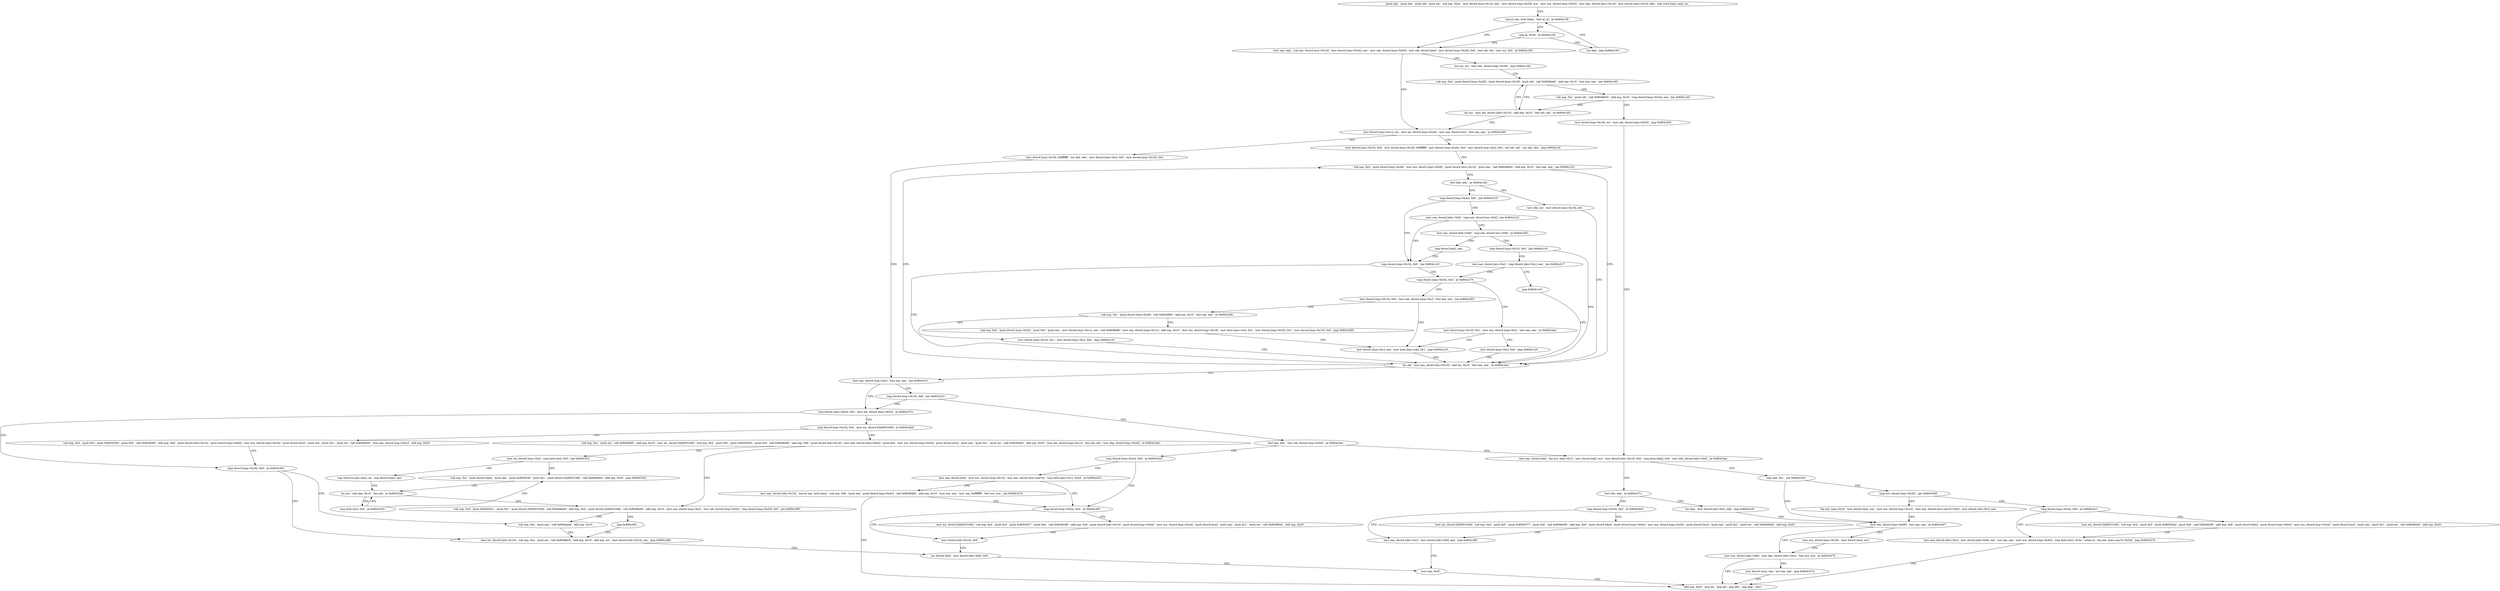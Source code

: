 digraph "func" {
"134529248" [label = "'push ebp', 'push ebx', 'push edi', 'push esi', 'sub esp, 0x2c', 'mov dword [esp+0x14], edx', 'mov dword [esp+0x28], ecx', 'mov ecx, dword [esp+0x50]', 'mov ebp, dword [ecx+0x14]', 'mov dword [esp+0x10], ebp', 'nop word [eax+eax], ax', " ]
"134529280" [label = "'movzx eax, byte [ebp]', 'test al, al', 'je 0x804c10f', " ]
"134529295" [label = "'mov eax, ebp', 'sub eax, dword [ecx+0x14]', 'mov dword [esp+0x24], eax', 'mov eax, dword [esp+0x44]', 'mov edi, dword [eax]', 'mov dword [esp+0x20], 0x0', 'test edi, edi', 'mov esi, 0x0', 'je 0x804c182', " ]
"134529410" [label = "'mov dword [esp+0x1c], esi', 'mov esi, dword [esp+0x44]', 'mov eax, dword [esi]', 'test eax, eax', 'je 0x804c2d0', " ]
"134529327" [label = "'xor esi, esi', 'mov ebx, dword [esp+0x44]', 'jmp 0x804c14b', " ]
"134529288" [label = "'cmp al, 0x3d', 'je 0x804c10f', " ]
"134529292" [label = "'inc ebp', 'jmp 0x804c100', " ]
"134529744" [label = "'mov dword [esp+0x18], 0xffffffff', 'xor ebx, ebx', 'mov dword [esp+0xc], 0x0', 'mov dword [esp+0x10], 0x0', " ]
"134529428" [label = "'mov dword [esp+0x10], 0x0', 'mov dword [esp+0x18], 0xffffffff', 'mov dword [esp+0x20], 0x0', 'mov dword [esp+0xc], 0x0', 'xor edi, edi', 'xor ebx, ebx', 'jmp 0x804c1cf', " ]
"134529355" [label = "'sub esp, 0x4', 'push dword [esp+0x28]', 'push dword [esp+0x18]', 'push edi', 'call 0x8048ee0', 'add esp, 0x10', 'test eax, eax', 'jne 0x804c140', " ]
"134529770" [label = "'mov eax, dword [esp+0xc]', 'test eax, eax', 'jne 0x804c331', " ]
"134529487" [label = "'sub esp, 0x4', 'push dword [esp+0x28]', 'mov ecx, dword [esp+0x58]', 'push dword [ecx+0x14]', 'push eax', 'call 0x8048ee0', 'add esp, 0x10', 'test eax, eax', 'jne 0x804c1c0', " ]
"134529344" [label = "'inc esi', 'mov edi, dword [ebx+0x10]', 'add ebx, 0x10', 'test edi, edi', 'je 0x804c182', " ]
"134529379" [label = "'sub esp, 0xc', 'push edi', 'call 0x8048dc0', 'add esp, 0x10', 'cmp dword [esp+0x24], eax', 'jne 0x804c140', " ]
"134529841" [label = "'cmp dword [esp+0x54], 0x0', 'mov edi, dword [esp+0x50]', 'je 0x804c37e', " ]
"134529918" [label = "'cmp dword [esp+0x20], 0x0', 'je 0x804c391', " ]
"134529852" [label = "'cmp dword [esp+0x10], 0x0', 'mov esi, dword [0x8053168]', 'je 0x804c4bd', " ]
"134529778" [label = "'cmp dword [esp+0x10], 0x0', 'jne 0x804c331', " ]
"134529785" [label = "'test ebx, ebx', 'mov edi, dword [esp+0x50]', 'je 0x804c3ee', " ]
"134529472" [label = "'inc edi', 'mov eax, dword [esi+0x10]', 'add esi, 0x10', 'test eax, eax', 'je 0x804c2ea', " ]
"134529514" [label = "'test ebx, ebx', 'je 0x804c1ba', " ]
"134529397" [label = "'mov dword [esp+0x18], esi', 'mov edi, dword [esp+0x50]', 'jmp 0x804c305', " ]
"134529937" [label = "'mov esi, dword [edi+0x14]', 'sub esp, 0xc', 'push esi', 'call 0x8048dc0', 'add esp, 0x10', 'add eax, esi', 'mov dword [edi+0x14], eax', 'jmp 0x804c466', " ]
"134529925" [label = "'sub esp, 0xc', 'push eax', 'call 0x804baa0', 'add esp, 0x10', " ]
"134530237" [label = "'sub esp, 0xc', 'push esi', 'call 0x8048e90', 'add esp, 0x10', 'mov esi, dword [0x8053168]', 'sub esp, 0x4', 'push 0x5', 'push 0x8050520', 'push 0x0', 'call 0x8048c90', 'add esp, 0x8', 'push dword [edi+0x14]', 'mov ebx, dword [esp+0x64]', 'push ebx', 'mov ecx, dword [esp+0x24]', 'push dword [ecx]', 'push eax', 'push 0x1', 'push esi', 'call 0x8048eb0', 'add esp, 0x20', 'mov edi, dword [esp+0x1c]', 'test edi, edi', 'mov ebp, dword [esp+0x44]', 'je 0x804c54a', " ]
"134529869" [label = "'sub esp, 0x4', 'push 0x5', 'push 0x8050500', 'push 0x0', 'call 0x8048c90', 'add esp, 0x8', 'push dword [edi+0x14]', 'push dword [esp+0x64]', 'mov ecx, dword [esp+0x24]', 'push dword [ecx]', 'push eax', 'push 0x1', 'push esi', 'call 0x8048eb0', 'mov eax, dword [esp+0x2c]', 'add esp, 0x20', " ]
"134530030" [label = "'cmp dword [esp+0x4c], 0x0', 'je 0x804c425', " ]
"134529797" [label = "'mov eax, dword [edi]', 'lea ecx, [eax+0x1]', 'mov dword [edi], ecx', 'mov dword [edi+0x14], 0x0', 'cmp byte [ebp], 0x0', 'mov edx, dword [ebx+0x4]', 'je 0x804c3aa', " ]
"134529466" [label = "'mov ebx, esi', 'mov dword [esp+0x18], edi', " ]
"134529518" [label = "'cmp dword [esp+0x4c], 0x0', 'jne 0x804c210', " ]
"134530150" [label = "'inc dword [edi]', 'mov dword [edi+0x8], 0x0', " ]
"134530378" [label = "'sub esp, 0x4', 'push 0x80504c1', 'push 0x1', 'push dword [0x8053168]', 'call 0x8048eb0', 'add esp, 0x4', 'push dword [0x8053168]', 'call 0x8048e00', 'add esp, 0x10', 'mov eax, dword [esp+0xc]', 'mov edi, dword [esp+0x50]', 'cmp dword [esp+0x20], 0x0', 'jne 0x804c385', " ]
"134530313" [label = "'mov esi, dword [esp+0xc]', 'cmp byte [esi], 0x0', 'jne 0x804c52c', " ]
"134530085" [label = "'cmp dword [esp+0x54], 0x0', 'je 0x804c45f', " ]
"134530037" [label = "'mov eax, dword [edi]', 'mov ecx, dword [esp+0x14]', 'mov eax, dword [ecx+eax*4]', 'cmp byte [eax+0x1], 0x2d', 'je 0x804c425', " ]
"134529962" [label = "'cmp edx, 0x1', 'jne 0x804c3c9', " ]
"134529824" [label = "'test edx, edx', 'je 0x804c47c', " ]
"134529552" [label = "'cmp dword [esp+0x10], 0x0', 'jne 0x804c1c0', " ]
"134529525" [label = "'mov eax, dword [ebx+0x4]', 'cmp eax, dword [esi+0x4]', 'jne 0x804c210', " ]
"134530159" [label = "'mov eax, 0x3f', " ]
"134530435" [label = "'jmp 0x804c391', " ]
"134530348" [label = "'sub esp, 0xc', 'push dword [ebp]', 'push ebx', 'push 0x805054f', 'push 0x1', 'push dword [0x8053168]', 'call 0x8048eb0', 'add esp, 0x20', 'jmp 0x804c520', " ]
"134530322" [label = "'nop word [cs:eax+eax], ax', 'nop dword [eax], eax', " ]
"134530143" [label = "'mov dword [edi+0x14], 0x0', " ]
"134530092" [label = "'mov esi, dword [0x8053168]', 'sub esp, 0x4', 'push 0x5', 'push 0x8050557', 'push 0x0', 'call 0x8048c90', 'add esp, 0x8', 'push dword [edi+0x14]', 'push dword [esp+0x64]', 'mov ecx, dword [esp+0x24]', 'push dword [ecx]', 'push eax', 'push 0x1', 'push esi', 'call 0x8048eb0', 'add esp, 0x20', " ]
"134530052" [label = "'mov eax, dword [edi+0x14]', 'movsx eax, byte [eax]', 'sub esp, 0x8', 'push eax', 'push dword [esp+0x4c]', 'call 0x8048db0', 'add esp, 0x10', 'mov ecx, eax', 'mov eax, 0xffffffff', 'test ecx, ecx', 'jne 0x804c474', " ]
"134529993" [label = "'mov eax, dword [esp+0x48]', 'test eax, eax', 'je 0x804c3d7', " ]
"134529967" [label = "'cmp ecx, dword [esp+0x28]', 'jge 0x804c588', " ]
"134530172" [label = "'cmp dword [esp+0x54], 0x0', 'je 0x804c4b5', " ]
"134529832" [label = "'inc ebp', 'mov dword [edi+0xc], ebp', 'jmp 0x804c3c9', " ]
"134529559" [label = "'cmp dword [esp+0x54], 0x0', 'je 0x804c275', " ]
"134529533" [label = "'mov eax, dword [ebx+0x8]', 'cmp eax, dword [esi+0x8]', 'je 0x804c292', " ]
"134530336" [label = "'inc esi', 'add ebp, 0x10', 'dec edi', 'je 0x804c54a', " ]
"134530164" [label = "'add esp, 0x2c', 'pop esi', 'pop edi', 'pop ebx', 'pop ebp', 'retn', " ]
"134530007" [label = "'mov ecx, dword [ebx+0x8]', 'mov eax, dword [ebx+0xc]', 'test ecx, ecx', 'je 0x804c474', " ]
"134530001" [label = "'mov ecx, dword [esp+0x18]', 'mov dword [eax], ecx', " ]
"134530440" [label = "'cmp dword [esp+0x54], 0x0', 'je 0x804c5c1', " ]
"134529977" [label = "'lea ecx, [eax+0x2]', 'mov dword [edi], ecx', 'mov ecx, dword [esp+0x14]', 'mov eax, dword [ecx+eax*4+0x4]', 'mov dword [edi+0xc], eax', " ]
"134530229" [label = "'mov eax, dword [ebx+0xc]', 'mov dword [edi+0x8], eax', 'jmp 0x804c46f', " ]
"134530179" [label = "'mov esi, dword [0x8053168]', 'sub esp, 0x4', 'push 0x5', 'push 0x8050577', 'push 0x0', 'call 0x8048c90', 'add esp, 0x8', 'push dword [ebx]', 'push dword [esp+0x64]', 'mov ecx, dword [esp+0x24]', 'push dword [ecx]', 'push eax', 'push 0x1', 'push esi', 'call 0x8048eb0', 'add esp, 0x20', " ]
"134529653" [label = "'mov dword [esp+0x10], 0x1', 'mov eax, dword [esp+0xc]', 'test eax, eax', 'je 0x804c2ae', " ]
"134529566" [label = "'mov dword [esp+0x10], 0x0', 'mov eax, dword [esp+0xc]', 'test eax, eax', 'jne 0x804c285', " ]
"134529682" [label = "'cmp dword [esp+0x10], 0x0', 'jne 0x804c1c0', " ]
"134529545" [label = "'nop dword [eax], eax', " ]
"134530343" [label = "'cmp byte [esi], 0x0', 'je 0x804c520', " ]
"134530021" [label = "'mov dword [ecx], eax', 'xor eax, eax', 'jmp 0x804c474', " ]
"134530497" [label = "'mov eax, dword [ebx+0xc]', 'mov dword [edi+0x8], eax', 'xor eax, eax', 'mov ecx, dword [esp+0x40]', 'cmp byte [ecx], 0x3a', 'setne al', 'lea eax, [eax+eax*4+0x3a]', 'jmp 0x804c474', " ]
"134530447" [label = "'mov esi, dword [0x8053168]', 'sub esp, 0x4', 'push 0x5', 'push 0x80505a4', 'push 0x0', 'call 0x8048c90', 'add esp, 0x8', 'push dword [ebx]', 'push dword [esp+0x64]', 'mov ecx, dword [esp+0x24]', 'push dword [ecx]', 'push eax', 'push 0x1', 'push esi', 'call 0x8048eb0', 'add esp, 0x20', " ]
"134529710" [label = "'mov dword [esp+0xc], 0x0', 'jmp 0x804c1c0', " ]
"134529669" [label = "'mov dword [esp+0xc], eax', 'mov byte [eax+edi], 0x1', 'jmp 0x804c1c0', " ]
"134529582" [label = "'sub esp, 0xc', 'push dword [esp+0x28]', 'call 0x804ef60', 'add esp, 0x10', 'test eax, eax', 'je 0x804c2bb', " ]
"134529693" [label = "'mov eax, dword [esi+0xc]', 'cmp dword [ebx+0xc], eax', 'jne 0x804c217', " ]
"134529723" [label = "'mov dword [esp+0x10], 0x1', 'mov dword [esp+0xc], 0x0', 'jmp 0x804c1c0', " ]
"134529601" [label = "'sub esp, 0x4', 'push dword [esp+0x20]', 'push 0x0', 'push eax', 'mov dword [esp+0x1c], eax', 'call 0x8048df0', 'mov eax, dword [esp+0x1c]', 'add esp, 0x10', 'mov ecx, dword [esp+0x18]', 'mov byte [eax+ecx], 0x1', 'mov dword [esp+0x20], 0x1', 'mov dword [esp+0x10], 0x0', 'jmp 0x804c285', " ]
"134529705" [label = "'jmp 0x804c1c0', " ]
"134529248" -> "134529280" [ label = "CFG" ]
"134529280" -> "134529295" [ label = "CFG" ]
"134529280" -> "134529288" [ label = "CFG" ]
"134529295" -> "134529410" [ label = "CFG" ]
"134529295" -> "134529327" [ label = "CFG" ]
"134529410" -> "134529744" [ label = "CFG" ]
"134529410" -> "134529428" [ label = "CFG" ]
"134529327" -> "134529355" [ label = "CFG" ]
"134529288" -> "134529295" [ label = "CFG" ]
"134529288" -> "134529292" [ label = "CFG" ]
"134529292" -> "134529280" [ label = "CFG" ]
"134529744" -> "134529770" [ label = "CFG" ]
"134529428" -> "134529487" [ label = "CFG" ]
"134529355" -> "134529344" [ label = "CFG" ]
"134529355" -> "134529379" [ label = "CFG" ]
"134529770" -> "134529841" [ label = "CFG" ]
"134529770" -> "134529778" [ label = "CFG" ]
"134529487" -> "134529472" [ label = "CFG" ]
"134529487" -> "134529514" [ label = "CFG" ]
"134529344" -> "134529410" [ label = "CFG" ]
"134529344" -> "134529355" [ label = "CFG" ]
"134529379" -> "134529344" [ label = "CFG" ]
"134529379" -> "134529397" [ label = "CFG" ]
"134529841" -> "134529918" [ label = "CFG" ]
"134529841" -> "134529852" [ label = "CFG" ]
"134529918" -> "134529937" [ label = "CFG" ]
"134529918" -> "134529925" [ label = "CFG" ]
"134529852" -> "134530237" [ label = "CFG" ]
"134529852" -> "134529869" [ label = "CFG" ]
"134529778" -> "134529841" [ label = "CFG" ]
"134529778" -> "134529785" [ label = "CFG" ]
"134529785" -> "134530030" [ label = "CFG" ]
"134529785" -> "134529797" [ label = "CFG" ]
"134529472" -> "134529770" [ label = "CFG" ]
"134529472" -> "134529487" [ label = "CFG" ]
"134529514" -> "134529466" [ label = "CFG" ]
"134529514" -> "134529518" [ label = "CFG" ]
"134529397" -> "134529797" [ label = "CFG" ]
"134529937" -> "134530150" [ label = "CFG" ]
"134529925" -> "134529937" [ label = "CFG" ]
"134530237" -> "134530378" [ label = "CFG" ]
"134530237" -> "134530313" [ label = "CFG" ]
"134529869" -> "134529918" [ label = "CFG" ]
"134530030" -> "134530085" [ label = "CFG" ]
"134530030" -> "134530037" [ label = "CFG" ]
"134529797" -> "134529962" [ label = "CFG" ]
"134529797" -> "134529824" [ label = "CFG" ]
"134529466" -> "134529472" [ label = "CFG" ]
"134529518" -> "134529552" [ label = "CFG" ]
"134529518" -> "134529525" [ label = "CFG" ]
"134530150" -> "134530159" [ label = "CFG" ]
"134530378" -> "134529925" [ label = "CFG" ]
"134530378" -> "134530435" [ label = "CFG" ]
"134530313" -> "134530348" [ label = "CFG" ]
"134530313" -> "134530322" [ label = "CFG" ]
"134530085" -> "134530143" [ label = "CFG" ]
"134530085" -> "134530092" [ label = "CFG" ]
"134530037" -> "134530085" [ label = "CFG" ]
"134530037" -> "134530052" [ label = "CFG" ]
"134529962" -> "134529993" [ label = "CFG" ]
"134529962" -> "134529967" [ label = "CFG" ]
"134529824" -> "134530172" [ label = "CFG" ]
"134529824" -> "134529832" [ label = "CFG" ]
"134529552" -> "134529472" [ label = "CFG" ]
"134529552" -> "134529559" [ label = "CFG" ]
"134529525" -> "134529552" [ label = "CFG" ]
"134529525" -> "134529533" [ label = "CFG" ]
"134530159" -> "134530164" [ label = "CFG" ]
"134530435" -> "134529937" [ label = "CFG" ]
"134530348" -> "134530336" [ label = "CFG" ]
"134530322" -> "134530336" [ label = "CFG" ]
"134530143" -> "134530150" [ label = "CFG" ]
"134530092" -> "134530143" [ label = "CFG" ]
"134530052" -> "134530164" [ label = "CFG" ]
"134530052" -> "134530085" [ label = "CFG" ]
"134529993" -> "134530007" [ label = "CFG" ]
"134529993" -> "134530001" [ label = "CFG" ]
"134529967" -> "134530440" [ label = "CFG" ]
"134529967" -> "134529977" [ label = "CFG" ]
"134530172" -> "134530229" [ label = "CFG" ]
"134530172" -> "134530179" [ label = "CFG" ]
"134529832" -> "134529993" [ label = "CFG" ]
"134529559" -> "134529653" [ label = "CFG" ]
"134529559" -> "134529566" [ label = "CFG" ]
"134529533" -> "134529682" [ label = "CFG" ]
"134529533" -> "134529545" [ label = "CFG" ]
"134530336" -> "134530378" [ label = "CFG" ]
"134530336" -> "134530343" [ label = "CFG" ]
"134530007" -> "134530164" [ label = "CFG" ]
"134530007" -> "134530021" [ label = "CFG" ]
"134530001" -> "134530007" [ label = "CFG" ]
"134530440" -> "134530497" [ label = "CFG" ]
"134530440" -> "134530447" [ label = "CFG" ]
"134529977" -> "134529993" [ label = "CFG" ]
"134530229" -> "134530159" [ label = "CFG" ]
"134530179" -> "134530229" [ label = "CFG" ]
"134529653" -> "134529710" [ label = "CFG" ]
"134529653" -> "134529669" [ label = "CFG" ]
"134529566" -> "134529669" [ label = "CFG" ]
"134529566" -> "134529582" [ label = "CFG" ]
"134529682" -> "134529472" [ label = "CFG" ]
"134529682" -> "134529693" [ label = "CFG" ]
"134529545" -> "134529552" [ label = "CFG" ]
"134530343" -> "134530336" [ label = "CFG" ]
"134530343" -> "134530348" [ label = "CFG" ]
"134530021" -> "134530164" [ label = "CFG" ]
"134530497" -> "134530164" [ label = "CFG" ]
"134530447" -> "134530497" [ label = "CFG" ]
"134529710" -> "134529472" [ label = "CFG" ]
"134529669" -> "134529472" [ label = "CFG" ]
"134529582" -> "134529723" [ label = "CFG" ]
"134529582" -> "134529601" [ label = "CFG" ]
"134529693" -> "134529559" [ label = "CFG" ]
"134529693" -> "134529705" [ label = "CFG" ]
"134529723" -> "134529472" [ label = "CFG" ]
"134529601" -> "134529669" [ label = "CFG" ]
"134529705" -> "134529472" [ label = "CFG" ]
}
